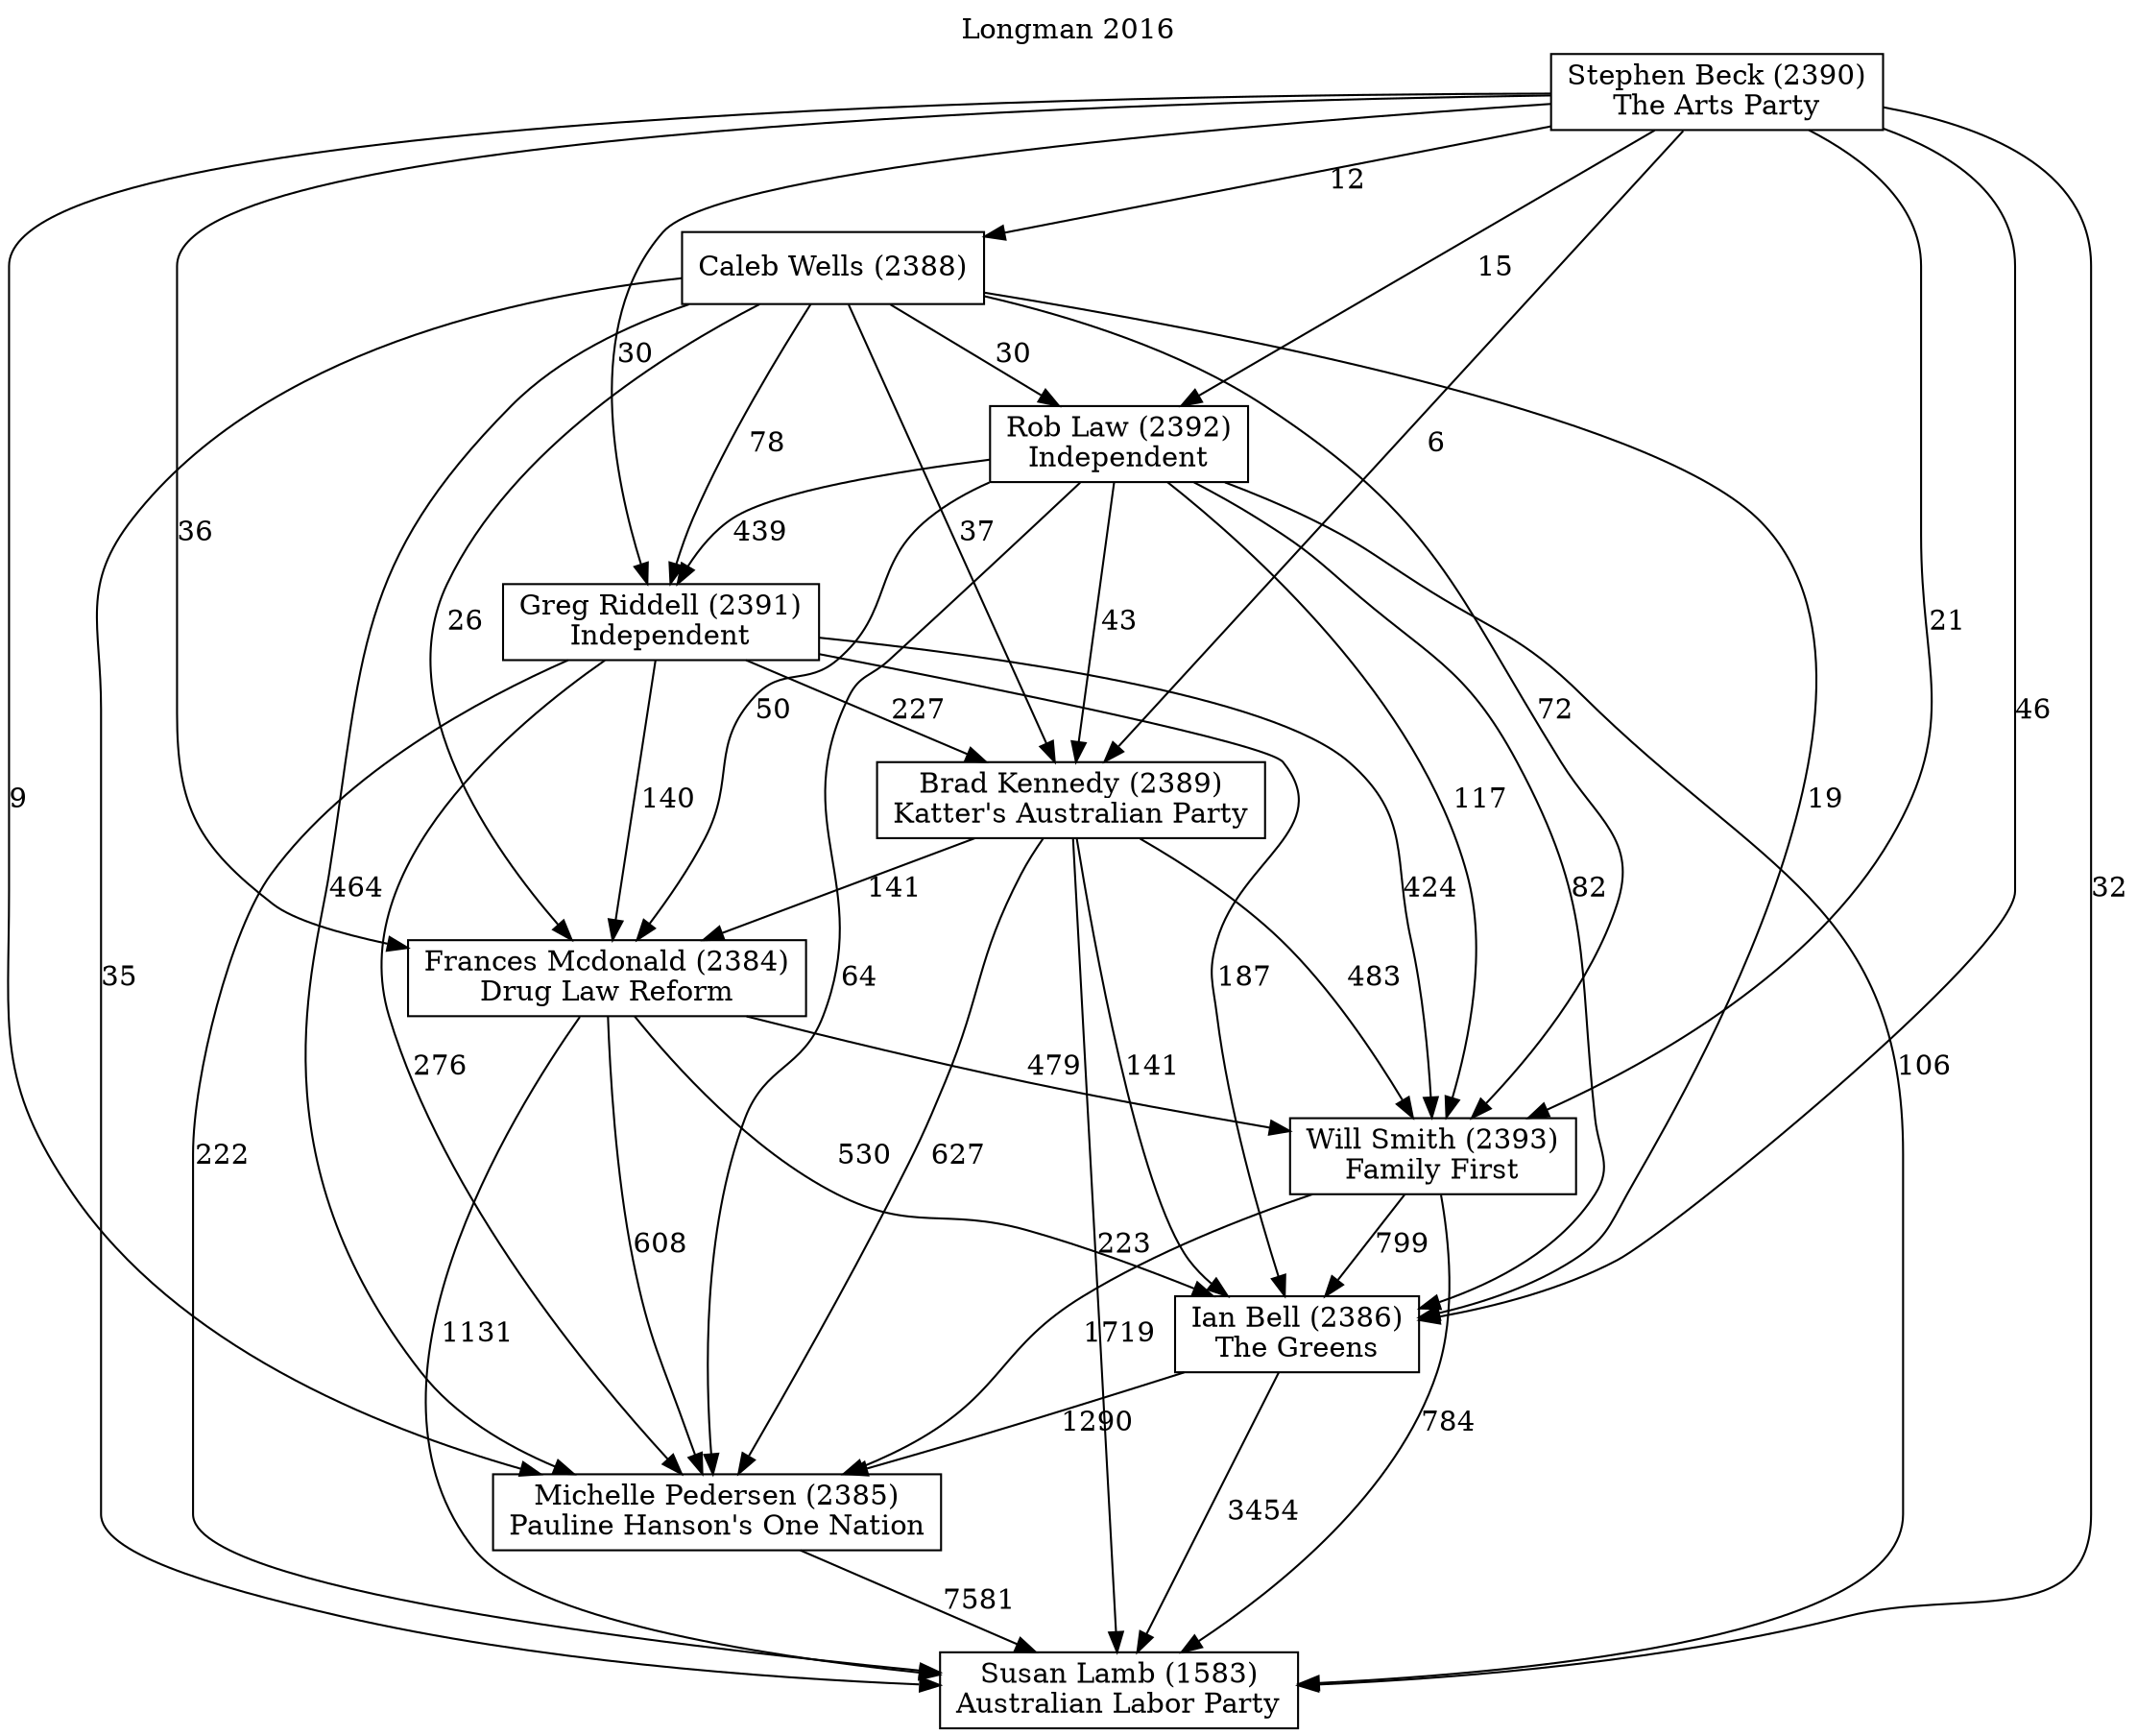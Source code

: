 // House preference flow
digraph "Susan Lamb (1583)_Longman_2016" {
	graph [label="Longman 2016" labelloc=t mclimit=10]
	node [shape=box]
	"Frances Mcdonald (2384)" [label="Frances Mcdonald (2384)
Drug Law Reform"]
	"Rob Law (2392)" [label="Rob Law (2392)
Independent"]
	"Stephen Beck (2390)" [label="Stephen Beck (2390)
The Arts Party"]
	"Ian Bell (2386)" [label="Ian Bell (2386)
The Greens"]
	"Brad Kennedy (2389)" [label="Brad Kennedy (2389)
Katter's Australian Party"]
	"Will Smith (2393)" [label="Will Smith (2393)
Family First"]
	"Susan Lamb (1583)" [label="Susan Lamb (1583)
Australian Labor Party"]
	"Michelle Pedersen (2385)" [label="Michelle Pedersen (2385)
Pauline Hanson's One Nation"]
	"Caleb Wells (2388)" [label="Caleb Wells (2388)
"]
	"Greg Riddell (2391)" [label="Greg Riddell (2391)
Independent"]
	"Caleb Wells (2388)" -> "Michelle Pedersen (2385)" [label=464]
	"Greg Riddell (2391)" -> "Brad Kennedy (2389)" [label=227]
	"Brad Kennedy (2389)" -> "Michelle Pedersen (2385)" [label=627]
	"Caleb Wells (2388)" -> "Rob Law (2392)" [label=30]
	"Caleb Wells (2388)" -> "Will Smith (2393)" [label=72]
	"Stephen Beck (2390)" -> "Susan Lamb (1583)" [label=32]
	"Stephen Beck (2390)" -> "Brad Kennedy (2389)" [label=6]
	"Rob Law (2392)" -> "Michelle Pedersen (2385)" [label=64]
	"Will Smith (2393)" -> "Michelle Pedersen (2385)" [label=1719]
	"Frances Mcdonald (2384)" -> "Ian Bell (2386)" [label=530]
	"Stephen Beck (2390)" -> "Frances Mcdonald (2384)" [label=36]
	"Will Smith (2393)" -> "Ian Bell (2386)" [label=799]
	"Caleb Wells (2388)" -> "Ian Bell (2386)" [label=19]
	"Stephen Beck (2390)" -> "Ian Bell (2386)" [label=46]
	"Rob Law (2392)" -> "Susan Lamb (1583)" [label=106]
	"Ian Bell (2386)" -> "Susan Lamb (1583)" [label=3454]
	"Stephen Beck (2390)" -> "Rob Law (2392)" [label=15]
	"Frances Mcdonald (2384)" -> "Susan Lamb (1583)" [label=1131]
	"Brad Kennedy (2389)" -> "Will Smith (2393)" [label=483]
	"Stephen Beck (2390)" -> "Will Smith (2393)" [label=21]
	"Stephen Beck (2390)" -> "Greg Riddell (2391)" [label=30]
	"Michelle Pedersen (2385)" -> "Susan Lamb (1583)" [label=7581]
	"Greg Riddell (2391)" -> "Susan Lamb (1583)" [label=222]
	"Frances Mcdonald (2384)" -> "Will Smith (2393)" [label=479]
	"Frances Mcdonald (2384)" -> "Michelle Pedersen (2385)" [label=608]
	"Caleb Wells (2388)" -> "Greg Riddell (2391)" [label=78]
	"Caleb Wells (2388)" -> "Frances Mcdonald (2384)" [label=26]
	"Rob Law (2392)" -> "Will Smith (2393)" [label=117]
	"Greg Riddell (2391)" -> "Ian Bell (2386)" [label=187]
	"Rob Law (2392)" -> "Brad Kennedy (2389)" [label=43]
	"Stephen Beck (2390)" -> "Michelle Pedersen (2385)" [label=9]
	"Will Smith (2393)" -> "Susan Lamb (1583)" [label=784]
	"Stephen Beck (2390)" -> "Caleb Wells (2388)" [label=12]
	"Rob Law (2392)" -> "Frances Mcdonald (2384)" [label=50]
	"Brad Kennedy (2389)" -> "Susan Lamb (1583)" [label=223]
	"Greg Riddell (2391)" -> "Will Smith (2393)" [label=424]
	"Brad Kennedy (2389)" -> "Frances Mcdonald (2384)" [label=141]
	"Caleb Wells (2388)" -> "Susan Lamb (1583)" [label=35]
	"Ian Bell (2386)" -> "Michelle Pedersen (2385)" [label=1290]
	"Caleb Wells (2388)" -> "Brad Kennedy (2389)" [label=37]
	"Rob Law (2392)" -> "Greg Riddell (2391)" [label=439]
	"Greg Riddell (2391)" -> "Michelle Pedersen (2385)" [label=276]
	"Rob Law (2392)" -> "Ian Bell (2386)" [label=82]
	"Brad Kennedy (2389)" -> "Ian Bell (2386)" [label=141]
	"Greg Riddell (2391)" -> "Frances Mcdonald (2384)" [label=140]
}
